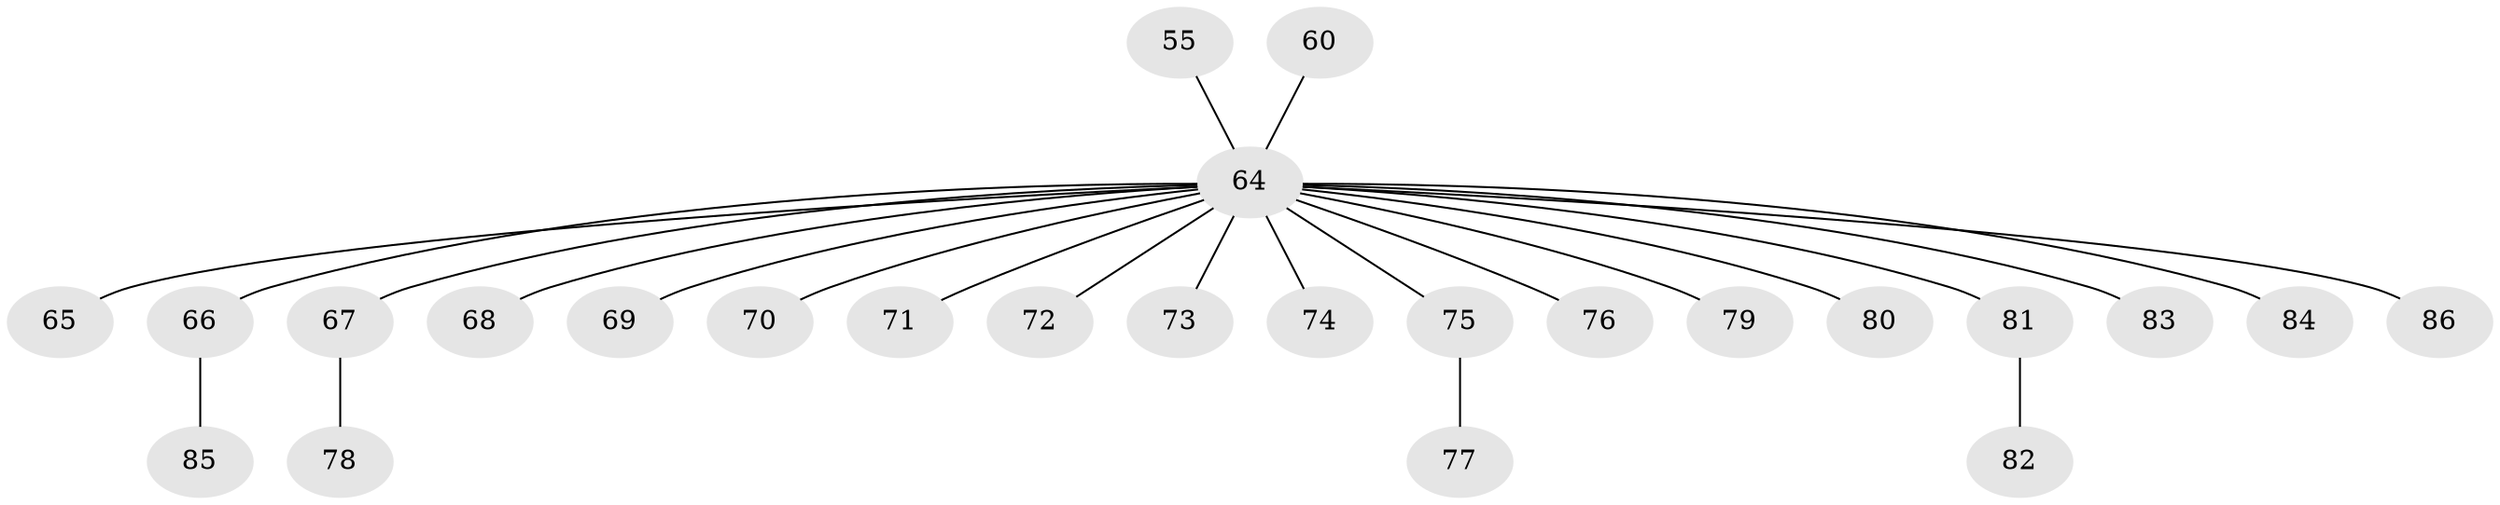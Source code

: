 // original degree distribution, {6: 0.011627906976744186, 4: 0.08139534883720931, 8: 0.023255813953488372, 1: 0.5, 3: 0.09302325581395349, 2: 0.27906976744186046, 5: 0.011627906976744186}
// Generated by graph-tools (version 1.1) at 2025/55/03/04/25 21:55:55]
// undirected, 25 vertices, 24 edges
graph export_dot {
graph [start="1"]
  node [color=gray90,style=filled];
  55;
  60;
  64 [super="+1+2+4+5+10+26+27+34+6+33+29+32+37+22+42+43+52+58+40+44+62+45+47+59+48+51+53+54"];
  65;
  66;
  67;
  68;
  69 [super="+56"];
  70;
  71;
  72 [super="+23"];
  73;
  74;
  75 [super="+35+31+38+57"];
  76;
  77;
  78;
  79;
  80 [super="+63"];
  81 [super="+49+61"];
  82;
  83;
  84;
  85;
  86;
  55 -- 64;
  60 -- 64;
  64 -- 65;
  64 -- 68;
  64 -- 71;
  64 -- 67;
  64 -- 75;
  64 -- 81;
  64 -- 83;
  64 -- 84;
  64 -- 74;
  64 -- 76;
  64 -- 72;
  64 -- 66;
  64 -- 70;
  64 -- 69;
  64 -- 86;
  64 -- 79;
  64 -- 73;
  64 -- 80;
  66 -- 85;
  67 -- 78;
  75 -- 77;
  81 -- 82;
}
